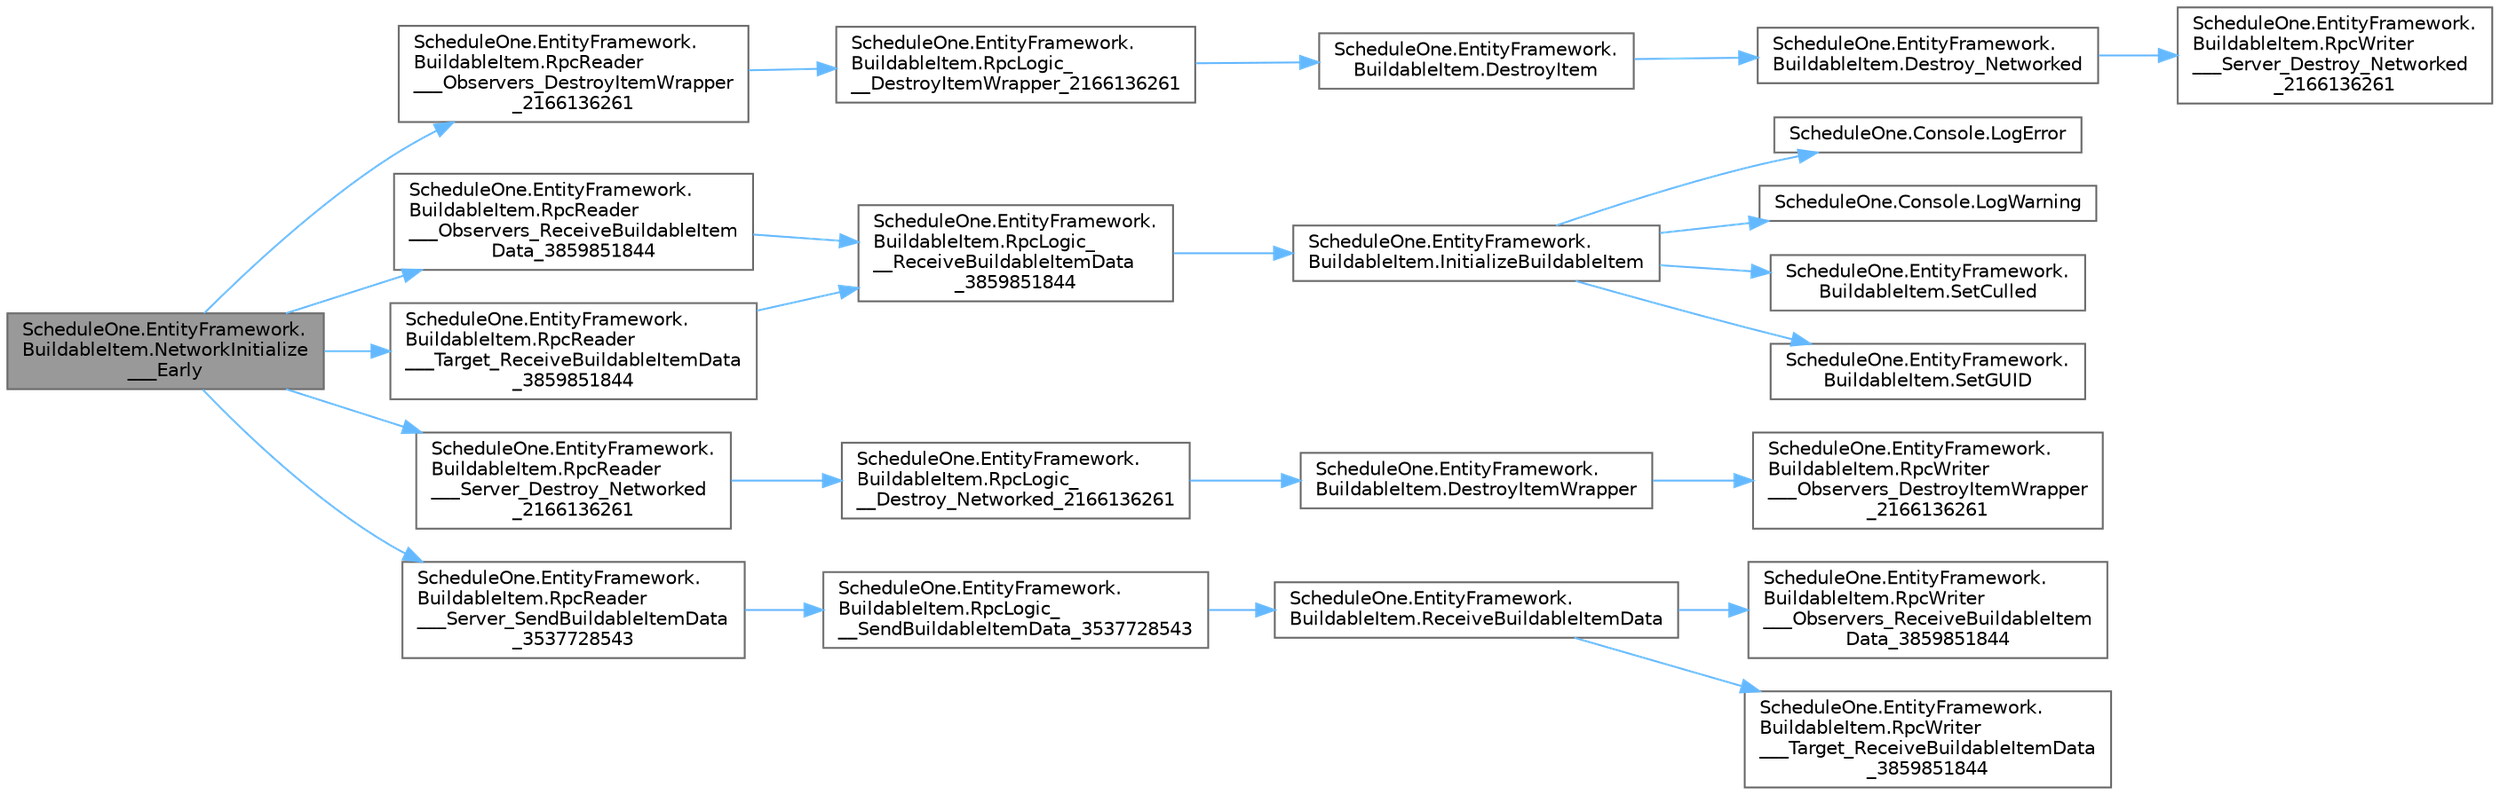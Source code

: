 digraph "ScheduleOne.EntityFramework.BuildableItem.NetworkInitialize___Early"
{
 // LATEX_PDF_SIZE
  bgcolor="transparent";
  edge [fontname=Helvetica,fontsize=10,labelfontname=Helvetica,labelfontsize=10];
  node [fontname=Helvetica,fontsize=10,shape=box,height=0.2,width=0.4];
  rankdir="LR";
  Node1 [id="Node000001",label="ScheduleOne.EntityFramework.\lBuildableItem.NetworkInitialize\l___Early",height=0.2,width=0.4,color="gray40", fillcolor="grey60", style="filled", fontcolor="black",tooltip=" "];
  Node1 -> Node2 [id="edge1_Node000001_Node000002",color="steelblue1",style="solid",tooltip=" "];
  Node2 [id="Node000002",label="ScheduleOne.EntityFramework.\lBuildableItem.RpcReader\l___Observers_DestroyItemWrapper\l_2166136261",height=0.2,width=0.4,color="grey40", fillcolor="white", style="filled",URL="$class_schedule_one_1_1_entity_framework_1_1_buildable_item.html#a01f1da9c5ef104b728ff50b3e7a37843",tooltip=" "];
  Node2 -> Node3 [id="edge2_Node000002_Node000003",color="steelblue1",style="solid",tooltip=" "];
  Node3 [id="Node000003",label="ScheduleOne.EntityFramework.\lBuildableItem.RpcLogic_\l__DestroyItemWrapper_2166136261",height=0.2,width=0.4,color="grey40", fillcolor="white", style="filled",URL="$class_schedule_one_1_1_entity_framework_1_1_buildable_item.html#a19bd49f5eb24e71dda263179113e67cf",tooltip=" "];
  Node3 -> Node4 [id="edge3_Node000003_Node000004",color="steelblue1",style="solid",tooltip=" "];
  Node4 [id="Node000004",label="ScheduleOne.EntityFramework.\lBuildableItem.DestroyItem",height=0.2,width=0.4,color="grey40", fillcolor="white", style="filled",URL="$class_schedule_one_1_1_entity_framework_1_1_buildable_item.html#a92441fbd49933048e4140de90d6bd318",tooltip=" "];
  Node4 -> Node5 [id="edge4_Node000004_Node000005",color="steelblue1",style="solid",tooltip=" "];
  Node5 [id="Node000005",label="ScheduleOne.EntityFramework.\lBuildableItem.Destroy_Networked",height=0.2,width=0.4,color="grey40", fillcolor="white", style="filled",URL="$class_schedule_one_1_1_entity_framework_1_1_buildable_item.html#a356b6d8dbf83e532eaa37f25cbd81ddd",tooltip=" "];
  Node5 -> Node6 [id="edge5_Node000005_Node000006",color="steelblue1",style="solid",tooltip=" "];
  Node6 [id="Node000006",label="ScheduleOne.EntityFramework.\lBuildableItem.RpcWriter\l___Server_Destroy_Networked\l_2166136261",height=0.2,width=0.4,color="grey40", fillcolor="white", style="filled",URL="$class_schedule_one_1_1_entity_framework_1_1_buildable_item.html#a81cd1d10da7a03dbf66cf66a7b89e45d",tooltip=" "];
  Node1 -> Node7 [id="edge6_Node000001_Node000007",color="steelblue1",style="solid",tooltip=" "];
  Node7 [id="Node000007",label="ScheduleOne.EntityFramework.\lBuildableItem.RpcReader\l___Observers_ReceiveBuildableItem\lData_3859851844",height=0.2,width=0.4,color="grey40", fillcolor="white", style="filled",URL="$class_schedule_one_1_1_entity_framework_1_1_buildable_item.html#ac9c334767d16dc1aebb6f7d345e603a0",tooltip=" "];
  Node7 -> Node8 [id="edge7_Node000007_Node000008",color="steelblue1",style="solid",tooltip=" "];
  Node8 [id="Node000008",label="ScheduleOne.EntityFramework.\lBuildableItem.RpcLogic_\l__ReceiveBuildableItemData\l_3859851844",height=0.2,width=0.4,color="grey40", fillcolor="white", style="filled",URL="$class_schedule_one_1_1_entity_framework_1_1_buildable_item.html#a7991a79d69db9630ad110246b91f2665",tooltip=" "];
  Node8 -> Node9 [id="edge8_Node000008_Node000009",color="steelblue1",style="solid",tooltip=" "];
  Node9 [id="Node000009",label="ScheduleOne.EntityFramework.\lBuildableItem.InitializeBuildableItem",height=0.2,width=0.4,color="grey40", fillcolor="white", style="filled",URL="$class_schedule_one_1_1_entity_framework_1_1_buildable_item.html#ace11a173f7b1db25d1604fd82fc94fdd",tooltip=" "];
  Node9 -> Node10 [id="edge9_Node000009_Node000010",color="steelblue1",style="solid",tooltip=" "];
  Node10 [id="Node000010",label="ScheduleOne.Console.LogError",height=0.2,width=0.4,color="grey40", fillcolor="white", style="filled",URL="$class_schedule_one_1_1_console.html#af815c154f3082a5bf25f62c7cc93fad2",tooltip=" "];
  Node9 -> Node11 [id="edge10_Node000009_Node000011",color="steelblue1",style="solid",tooltip=" "];
  Node11 [id="Node000011",label="ScheduleOne.Console.LogWarning",height=0.2,width=0.4,color="grey40", fillcolor="white", style="filled",URL="$class_schedule_one_1_1_console.html#a4af4a471d16b1029b44a8121bf41d45c",tooltip=" "];
  Node9 -> Node12 [id="edge11_Node000009_Node000012",color="steelblue1",style="solid",tooltip=" "];
  Node12 [id="Node000012",label="ScheduleOne.EntityFramework.\lBuildableItem.SetCulled",height=0.2,width=0.4,color="grey40", fillcolor="white", style="filled",URL="$class_schedule_one_1_1_entity_framework_1_1_buildable_item.html#af46e3bea448b23675942f65fbfbe7315",tooltip=" "];
  Node9 -> Node13 [id="edge12_Node000009_Node000013",color="steelblue1",style="solid",tooltip=" "];
  Node13 [id="Node000013",label="ScheduleOne.EntityFramework.\lBuildableItem.SetGUID",height=0.2,width=0.4,color="grey40", fillcolor="white", style="filled",URL="$class_schedule_one_1_1_entity_framework_1_1_buildable_item.html#ad01bc07e3336c1df6074d4bb00b6dfc7",tooltip=" "];
  Node1 -> Node14 [id="edge13_Node000001_Node000014",color="steelblue1",style="solid",tooltip=" "];
  Node14 [id="Node000014",label="ScheduleOne.EntityFramework.\lBuildableItem.RpcReader\l___Server_Destroy_Networked\l_2166136261",height=0.2,width=0.4,color="grey40", fillcolor="white", style="filled",URL="$class_schedule_one_1_1_entity_framework_1_1_buildable_item.html#a8a90ca90e379580c722b7b8e55bf6698",tooltip=" "];
  Node14 -> Node15 [id="edge14_Node000014_Node000015",color="steelblue1",style="solid",tooltip=" "];
  Node15 [id="Node000015",label="ScheduleOne.EntityFramework.\lBuildableItem.RpcLogic_\l__Destroy_Networked_2166136261",height=0.2,width=0.4,color="grey40", fillcolor="white", style="filled",URL="$class_schedule_one_1_1_entity_framework_1_1_buildable_item.html#a32636aeca1cdcaa15f80487f8b824127",tooltip=" "];
  Node15 -> Node16 [id="edge15_Node000015_Node000016",color="steelblue1",style="solid",tooltip=" "];
  Node16 [id="Node000016",label="ScheduleOne.EntityFramework.\lBuildableItem.DestroyItemWrapper",height=0.2,width=0.4,color="grey40", fillcolor="white", style="filled",URL="$class_schedule_one_1_1_entity_framework_1_1_buildable_item.html#ad5db29a88020ac6c5f070d077627daf9",tooltip=" "];
  Node16 -> Node17 [id="edge16_Node000016_Node000017",color="steelblue1",style="solid",tooltip=" "];
  Node17 [id="Node000017",label="ScheduleOne.EntityFramework.\lBuildableItem.RpcWriter\l___Observers_DestroyItemWrapper\l_2166136261",height=0.2,width=0.4,color="grey40", fillcolor="white", style="filled",URL="$class_schedule_one_1_1_entity_framework_1_1_buildable_item.html#ab8ebbd74b708c6a2192fc9cc7dd2dac0",tooltip=" "];
  Node1 -> Node18 [id="edge17_Node000001_Node000018",color="steelblue1",style="solid",tooltip=" "];
  Node18 [id="Node000018",label="ScheduleOne.EntityFramework.\lBuildableItem.RpcReader\l___Server_SendBuildableItemData\l_3537728543",height=0.2,width=0.4,color="grey40", fillcolor="white", style="filled",URL="$class_schedule_one_1_1_entity_framework_1_1_buildable_item.html#a13dd10491d0345b991c8e9255467645a",tooltip=" "];
  Node18 -> Node19 [id="edge18_Node000018_Node000019",color="steelblue1",style="solid",tooltip=" "];
  Node19 [id="Node000019",label="ScheduleOne.EntityFramework.\lBuildableItem.RpcLogic_\l__SendBuildableItemData_3537728543",height=0.2,width=0.4,color="grey40", fillcolor="white", style="filled",URL="$class_schedule_one_1_1_entity_framework_1_1_buildable_item.html#a57c17216cc58d88c192cd1a10b1bdd23",tooltip=" "];
  Node19 -> Node20 [id="edge19_Node000019_Node000020",color="steelblue1",style="solid",tooltip=" "];
  Node20 [id="Node000020",label="ScheduleOne.EntityFramework.\lBuildableItem.ReceiveBuildableItemData",height=0.2,width=0.4,color="grey40", fillcolor="white", style="filled",URL="$class_schedule_one_1_1_entity_framework_1_1_buildable_item.html#aada1d6b2c05f84b34055516585bde405",tooltip=" "];
  Node20 -> Node21 [id="edge20_Node000020_Node000021",color="steelblue1",style="solid",tooltip=" "];
  Node21 [id="Node000021",label="ScheduleOne.EntityFramework.\lBuildableItem.RpcWriter\l___Observers_ReceiveBuildableItem\lData_3859851844",height=0.2,width=0.4,color="grey40", fillcolor="white", style="filled",URL="$class_schedule_one_1_1_entity_framework_1_1_buildable_item.html#ae63b85a5e2e4c0856ed540462d7cff3a",tooltip=" "];
  Node20 -> Node22 [id="edge21_Node000020_Node000022",color="steelblue1",style="solid",tooltip=" "];
  Node22 [id="Node000022",label="ScheduleOne.EntityFramework.\lBuildableItem.RpcWriter\l___Target_ReceiveBuildableItemData\l_3859851844",height=0.2,width=0.4,color="grey40", fillcolor="white", style="filled",URL="$class_schedule_one_1_1_entity_framework_1_1_buildable_item.html#a1c4bb3c0e0b2a8960387a200e62a8e09",tooltip=" "];
  Node1 -> Node23 [id="edge22_Node000001_Node000023",color="steelblue1",style="solid",tooltip=" "];
  Node23 [id="Node000023",label="ScheduleOne.EntityFramework.\lBuildableItem.RpcReader\l___Target_ReceiveBuildableItemData\l_3859851844",height=0.2,width=0.4,color="grey40", fillcolor="white", style="filled",URL="$class_schedule_one_1_1_entity_framework_1_1_buildable_item.html#a675fda0fdc5c5913f6defc957a369134",tooltip=" "];
  Node23 -> Node8 [id="edge23_Node000023_Node000008",color="steelblue1",style="solid",tooltip=" "];
}
